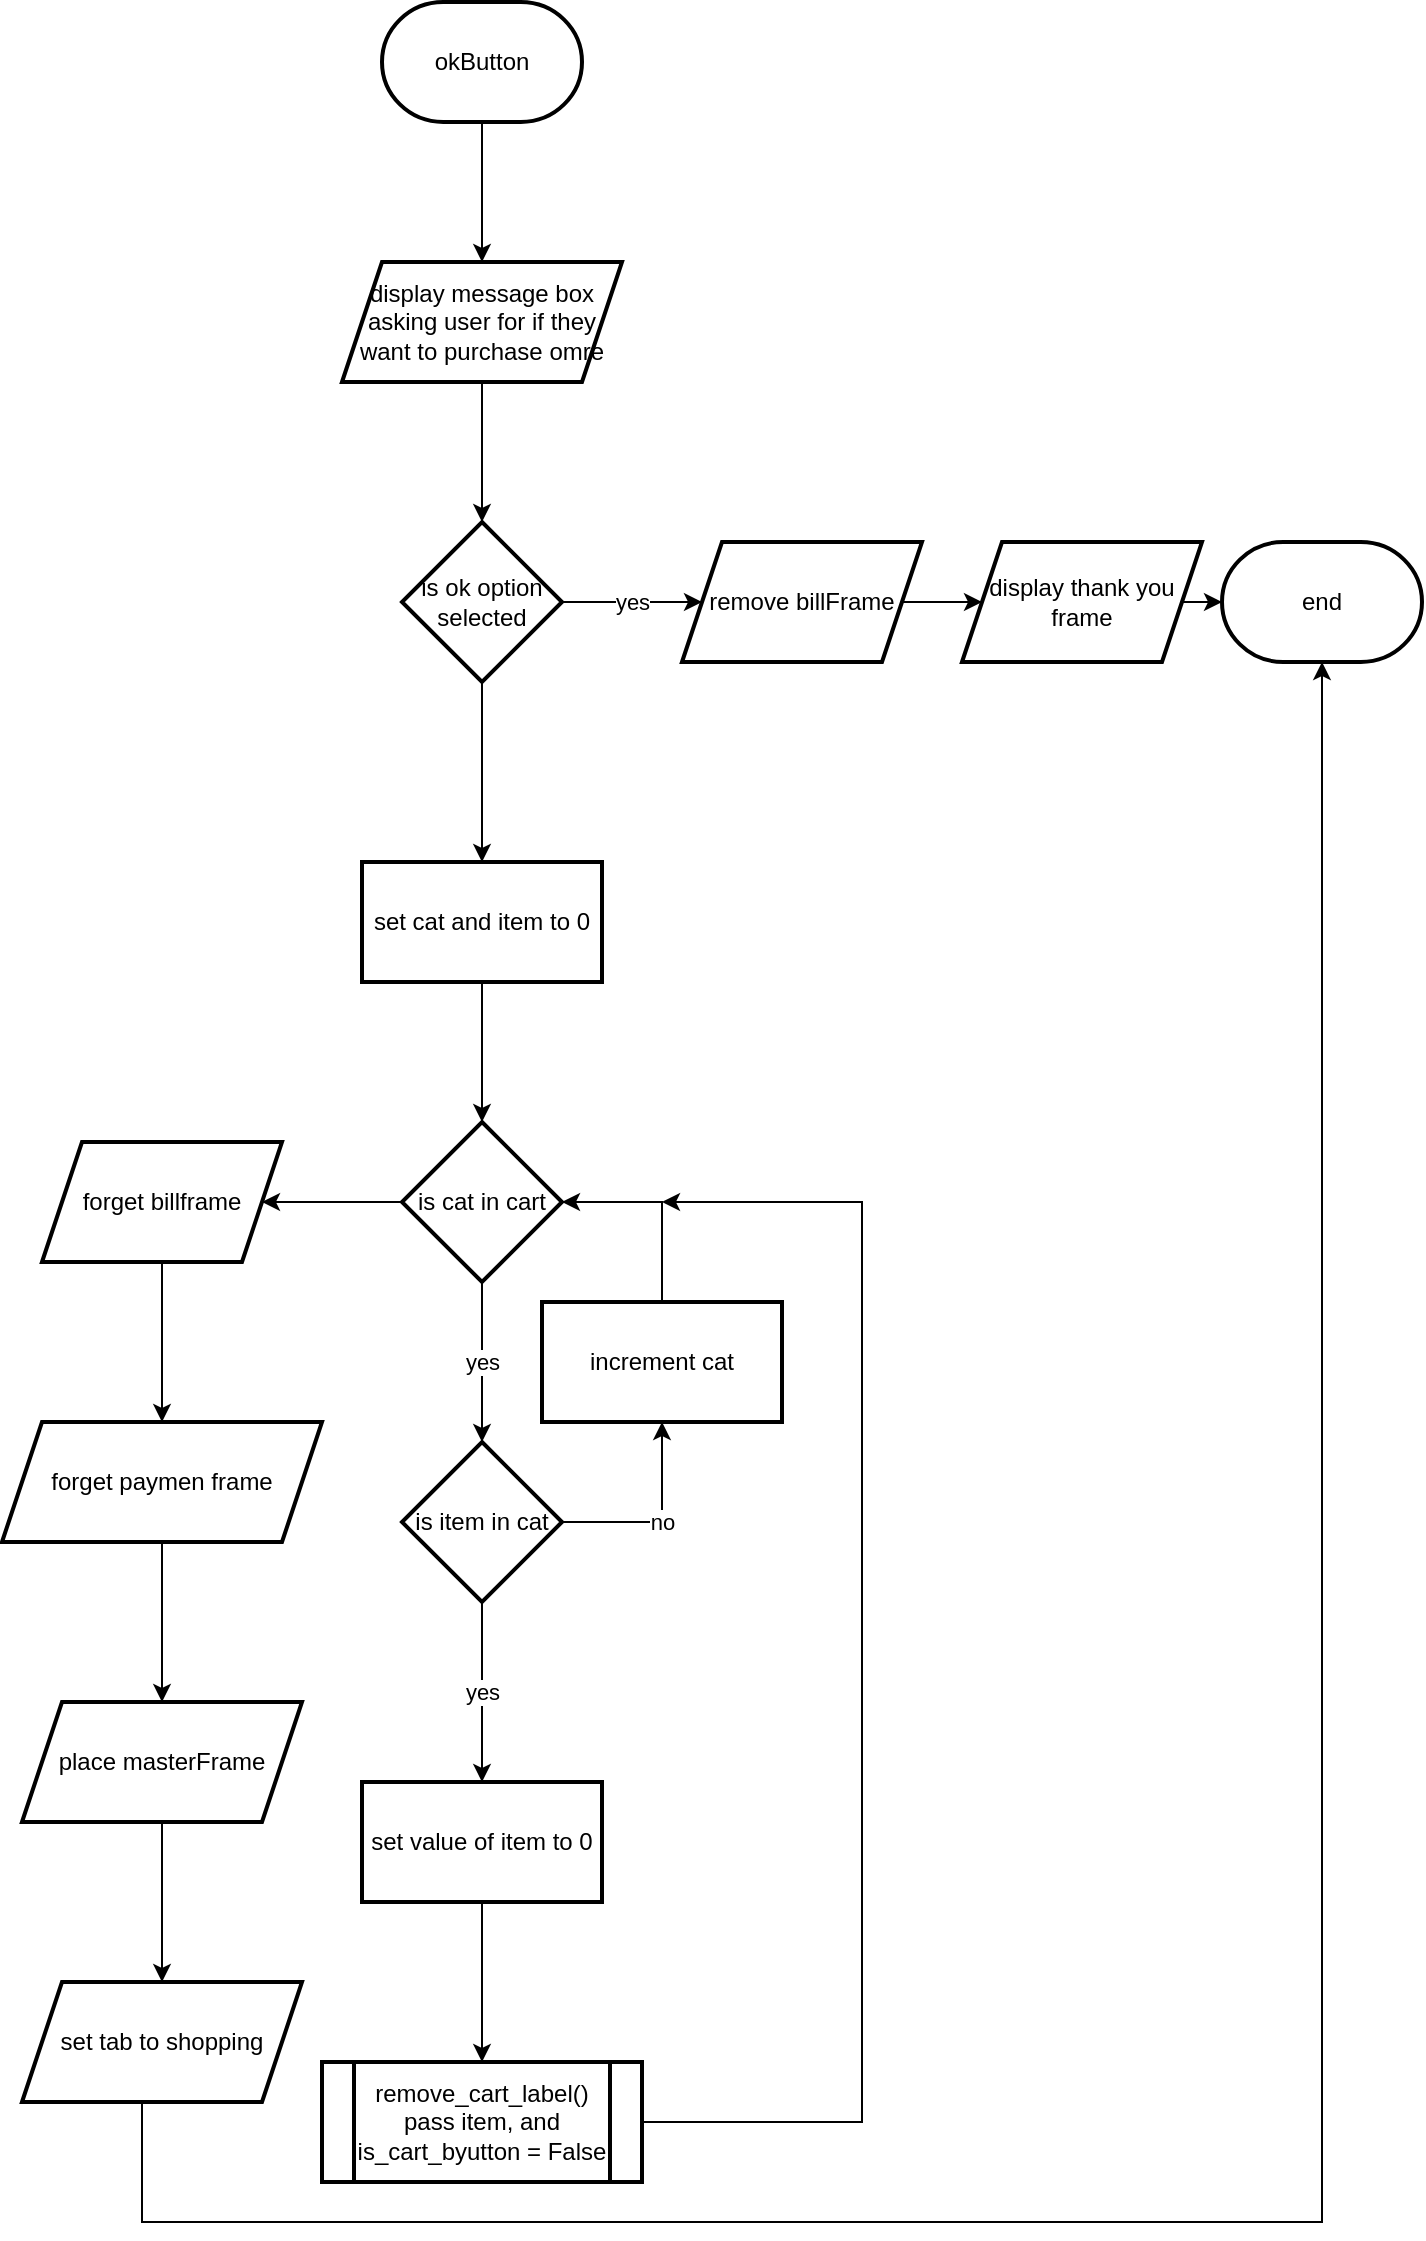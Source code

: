 <mxfile version="24.7.6">
  <diagram id="C5RBs43oDa-KdzZeNtuy" name="Page-1">
    <mxGraphModel dx="1445" dy="369" grid="1" gridSize="10" guides="1" tooltips="1" connect="1" arrows="1" fold="1" page="1" pageScale="1" pageWidth="827" pageHeight="1169" math="0" shadow="0">
      <root>
        <mxCell id="WIyWlLk6GJQsqaUBKTNV-0" />
        <mxCell id="WIyWlLk6GJQsqaUBKTNV-1" parent="WIyWlLk6GJQsqaUBKTNV-0" />
        <mxCell id="ysdXUDdb06Au62gTsJQ1-11" value="" style="edgeStyle=orthogonalEdgeStyle;rounded=0;orthogonalLoop=1;jettySize=auto;html=1;" parent="WIyWlLk6GJQsqaUBKTNV-1" source="ysdXUDdb06Au62gTsJQ1-0" target="ysdXUDdb06Au62gTsJQ1-10" edge="1">
          <mxGeometry relative="1" as="geometry" />
        </mxCell>
        <mxCell id="ysdXUDdb06Au62gTsJQ1-0" value="okButton" style="strokeWidth=2;html=1;shape=mxgraph.flowchart.terminator;whiteSpace=wrap;" parent="WIyWlLk6GJQsqaUBKTNV-1" vertex="1">
          <mxGeometry x="40" y="40" width="100" height="60" as="geometry" />
        </mxCell>
        <mxCell id="ysdXUDdb06Au62gTsJQ1-13" value="" style="edgeStyle=orthogonalEdgeStyle;rounded=0;orthogonalLoop=1;jettySize=auto;html=1;" parent="WIyWlLk6GJQsqaUBKTNV-1" source="ysdXUDdb06Au62gTsJQ1-10" target="ysdXUDdb06Au62gTsJQ1-12" edge="1">
          <mxGeometry relative="1" as="geometry" />
        </mxCell>
        <mxCell id="ysdXUDdb06Au62gTsJQ1-10" value="display message box asking user for if they want to purchase omre" style="shape=parallelogram;perimeter=parallelogramPerimeter;whiteSpace=wrap;html=1;fixedSize=1;strokeWidth=2;" parent="WIyWlLk6GJQsqaUBKTNV-1" vertex="1">
          <mxGeometry x="20" y="170" width="140" height="60" as="geometry" />
        </mxCell>
        <mxCell id="ysdXUDdb06Au62gTsJQ1-15" value="yes" style="edgeStyle=orthogonalEdgeStyle;rounded=0;orthogonalLoop=1;jettySize=auto;html=1;" parent="WIyWlLk6GJQsqaUBKTNV-1" source="ysdXUDdb06Au62gTsJQ1-12" target="ysdXUDdb06Au62gTsJQ1-14" edge="1">
          <mxGeometry relative="1" as="geometry" />
        </mxCell>
        <mxCell id="ysdXUDdb06Au62gTsJQ1-21" value="" style="edgeStyle=orthogonalEdgeStyle;rounded=0;orthogonalLoop=1;jettySize=auto;html=1;" parent="WIyWlLk6GJQsqaUBKTNV-1" source="ysdXUDdb06Au62gTsJQ1-12" target="ysdXUDdb06Au62gTsJQ1-20" edge="1">
          <mxGeometry relative="1" as="geometry" />
        </mxCell>
        <mxCell id="ysdXUDdb06Au62gTsJQ1-12" value="is ok option selected" style="rhombus;whiteSpace=wrap;html=1;strokeWidth=2;" parent="WIyWlLk6GJQsqaUBKTNV-1" vertex="1">
          <mxGeometry x="50" y="300" width="80" height="80" as="geometry" />
        </mxCell>
        <mxCell id="ysdXUDdb06Au62gTsJQ1-17" value="" style="edgeStyle=orthogonalEdgeStyle;rounded=0;orthogonalLoop=1;jettySize=auto;html=1;" parent="WIyWlLk6GJQsqaUBKTNV-1" source="ysdXUDdb06Au62gTsJQ1-14" target="ysdXUDdb06Au62gTsJQ1-16" edge="1">
          <mxGeometry relative="1" as="geometry" />
        </mxCell>
        <mxCell id="ysdXUDdb06Au62gTsJQ1-14" value="remove billFrame" style="shape=parallelogram;perimeter=parallelogramPerimeter;whiteSpace=wrap;html=1;fixedSize=1;strokeWidth=2;" parent="WIyWlLk6GJQsqaUBKTNV-1" vertex="1">
          <mxGeometry x="190" y="310" width="120" height="60" as="geometry" />
        </mxCell>
        <mxCell id="ysdXUDdb06Au62gTsJQ1-19" value="" style="edgeStyle=orthogonalEdgeStyle;rounded=0;orthogonalLoop=1;jettySize=auto;html=1;" parent="WIyWlLk6GJQsqaUBKTNV-1" source="ysdXUDdb06Au62gTsJQ1-16" target="ysdXUDdb06Au62gTsJQ1-18" edge="1">
          <mxGeometry relative="1" as="geometry" />
        </mxCell>
        <mxCell id="ysdXUDdb06Au62gTsJQ1-16" value="display thank you frame" style="shape=parallelogram;perimeter=parallelogramPerimeter;whiteSpace=wrap;html=1;fixedSize=1;strokeWidth=2;" parent="WIyWlLk6GJQsqaUBKTNV-1" vertex="1">
          <mxGeometry x="330" y="310" width="120" height="60" as="geometry" />
        </mxCell>
        <mxCell id="ysdXUDdb06Au62gTsJQ1-18" value="end" style="strokeWidth=2;html=1;shape=mxgraph.flowchart.terminator;whiteSpace=wrap;" parent="WIyWlLk6GJQsqaUBKTNV-1" vertex="1">
          <mxGeometry x="460" y="310" width="100" height="60" as="geometry" />
        </mxCell>
        <mxCell id="ysdXUDdb06Au62gTsJQ1-23" value="" style="edgeStyle=orthogonalEdgeStyle;rounded=0;orthogonalLoop=1;jettySize=auto;html=1;" parent="WIyWlLk6GJQsqaUBKTNV-1" source="ysdXUDdb06Au62gTsJQ1-20" target="ysdXUDdb06Au62gTsJQ1-22" edge="1">
          <mxGeometry relative="1" as="geometry" />
        </mxCell>
        <mxCell id="ysdXUDdb06Au62gTsJQ1-20" value="set cat and item to 0" style="whiteSpace=wrap;html=1;strokeWidth=2;" parent="WIyWlLk6GJQsqaUBKTNV-1" vertex="1">
          <mxGeometry x="30" y="470" width="120" height="60" as="geometry" />
        </mxCell>
        <mxCell id="ysdXUDdb06Au62gTsJQ1-25" value="yes" style="edgeStyle=orthogonalEdgeStyle;rounded=0;orthogonalLoop=1;jettySize=auto;html=1;" parent="WIyWlLk6GJQsqaUBKTNV-1" source="ysdXUDdb06Au62gTsJQ1-22" target="ysdXUDdb06Au62gTsJQ1-24" edge="1">
          <mxGeometry relative="1" as="geometry" />
        </mxCell>
        <mxCell id="ysdXUDdb06Au62gTsJQ1-36" value="" style="edgeStyle=orthogonalEdgeStyle;rounded=0;orthogonalLoop=1;jettySize=auto;html=1;" parent="WIyWlLk6GJQsqaUBKTNV-1" source="ysdXUDdb06Au62gTsJQ1-22" target="ysdXUDdb06Au62gTsJQ1-35" edge="1">
          <mxGeometry relative="1" as="geometry" />
        </mxCell>
        <mxCell id="ysdXUDdb06Au62gTsJQ1-22" value="is cat in cart" style="rhombus;whiteSpace=wrap;html=1;strokeWidth=2;" parent="WIyWlLk6GJQsqaUBKTNV-1" vertex="1">
          <mxGeometry x="50" y="600" width="80" height="80" as="geometry" />
        </mxCell>
        <mxCell id="ysdXUDdb06Au62gTsJQ1-28" value="no" style="edgeStyle=orthogonalEdgeStyle;rounded=0;orthogonalLoop=1;jettySize=auto;html=1;" parent="WIyWlLk6GJQsqaUBKTNV-1" source="ysdXUDdb06Au62gTsJQ1-24" target="ysdXUDdb06Au62gTsJQ1-27" edge="1">
          <mxGeometry relative="1" as="geometry">
            <Array as="points">
              <mxPoint x="180" y="800" />
            </Array>
          </mxGeometry>
        </mxCell>
        <mxCell id="ysdXUDdb06Au62gTsJQ1-31" value="yes" style="edgeStyle=orthogonalEdgeStyle;rounded=0;orthogonalLoop=1;jettySize=auto;html=1;" parent="WIyWlLk6GJQsqaUBKTNV-1" source="ysdXUDdb06Au62gTsJQ1-24" target="ysdXUDdb06Au62gTsJQ1-30" edge="1">
          <mxGeometry relative="1" as="geometry" />
        </mxCell>
        <mxCell id="ysdXUDdb06Au62gTsJQ1-24" value="is item in cat" style="rhombus;whiteSpace=wrap;html=1;strokeWidth=2;" parent="WIyWlLk6GJQsqaUBKTNV-1" vertex="1">
          <mxGeometry x="50" y="760" width="80" height="80" as="geometry" />
        </mxCell>
        <mxCell id="ysdXUDdb06Au62gTsJQ1-29" style="edgeStyle=orthogonalEdgeStyle;rounded=0;orthogonalLoop=1;jettySize=auto;html=1;entryX=1;entryY=0.5;entryDx=0;entryDy=0;" parent="WIyWlLk6GJQsqaUBKTNV-1" source="ysdXUDdb06Au62gTsJQ1-27" target="ysdXUDdb06Au62gTsJQ1-22" edge="1">
          <mxGeometry relative="1" as="geometry" />
        </mxCell>
        <mxCell id="ysdXUDdb06Au62gTsJQ1-27" value="increment cat" style="whiteSpace=wrap;html=1;strokeWidth=2;" parent="WIyWlLk6GJQsqaUBKTNV-1" vertex="1">
          <mxGeometry x="120" y="690" width="120" height="60" as="geometry" />
        </mxCell>
        <mxCell id="ysdXUDdb06Au62gTsJQ1-33" value="" style="edgeStyle=orthogonalEdgeStyle;rounded=0;orthogonalLoop=1;jettySize=auto;html=1;" parent="WIyWlLk6GJQsqaUBKTNV-1" source="ysdXUDdb06Au62gTsJQ1-30" target="ysdXUDdb06Au62gTsJQ1-32" edge="1">
          <mxGeometry relative="1" as="geometry" />
        </mxCell>
        <mxCell id="ysdXUDdb06Au62gTsJQ1-30" value="set value of item to 0" style="whiteSpace=wrap;html=1;strokeWidth=2;" parent="WIyWlLk6GJQsqaUBKTNV-1" vertex="1">
          <mxGeometry x="30" y="930" width="120" height="60" as="geometry" />
        </mxCell>
        <mxCell id="ysdXUDdb06Au62gTsJQ1-34" style="edgeStyle=orthogonalEdgeStyle;rounded=0;orthogonalLoop=1;jettySize=auto;html=1;" parent="WIyWlLk6GJQsqaUBKTNV-1" source="ysdXUDdb06Au62gTsJQ1-32" edge="1">
          <mxGeometry relative="1" as="geometry">
            <mxPoint x="180" y="640" as="targetPoint" />
            <Array as="points">
              <mxPoint x="280" y="1100" />
              <mxPoint x="280" y="640" />
            </Array>
          </mxGeometry>
        </mxCell>
        <mxCell id="ysdXUDdb06Au62gTsJQ1-32" value="&lt;div&gt;remove_cart_label()&lt;/div&gt;&lt;div&gt;pass item, and is_cart_byutton = False&lt;br&gt;&lt;/div&gt;" style="shape=process;whiteSpace=wrap;html=1;backgroundOutline=1;strokeWidth=2;" parent="WIyWlLk6GJQsqaUBKTNV-1" vertex="1">
          <mxGeometry x="10" y="1070" width="160" height="60" as="geometry" />
        </mxCell>
        <mxCell id="ysdXUDdb06Au62gTsJQ1-38" value="" style="edgeStyle=orthogonalEdgeStyle;rounded=0;orthogonalLoop=1;jettySize=auto;html=1;" parent="WIyWlLk6GJQsqaUBKTNV-1" source="ysdXUDdb06Au62gTsJQ1-35" target="ysdXUDdb06Au62gTsJQ1-37" edge="1">
          <mxGeometry relative="1" as="geometry" />
        </mxCell>
        <mxCell id="ysdXUDdb06Au62gTsJQ1-35" value="forget billframe" style="shape=parallelogram;perimeter=parallelogramPerimeter;whiteSpace=wrap;html=1;fixedSize=1;strokeWidth=2;" parent="WIyWlLk6GJQsqaUBKTNV-1" vertex="1">
          <mxGeometry x="-130" y="610" width="120" height="60" as="geometry" />
        </mxCell>
        <mxCell id="ysdXUDdb06Au62gTsJQ1-40" value="" style="edgeStyle=orthogonalEdgeStyle;rounded=0;orthogonalLoop=1;jettySize=auto;html=1;" parent="WIyWlLk6GJQsqaUBKTNV-1" source="ysdXUDdb06Au62gTsJQ1-37" target="ysdXUDdb06Au62gTsJQ1-39" edge="1">
          <mxGeometry relative="1" as="geometry" />
        </mxCell>
        <mxCell id="ysdXUDdb06Au62gTsJQ1-37" value="forget paymen frame" style="shape=parallelogram;perimeter=parallelogramPerimeter;whiteSpace=wrap;html=1;fixedSize=1;strokeWidth=2;" parent="WIyWlLk6GJQsqaUBKTNV-1" vertex="1">
          <mxGeometry x="-150" y="750" width="160" height="60" as="geometry" />
        </mxCell>
        <mxCell id="ysdXUDdb06Au62gTsJQ1-42" value="" style="edgeStyle=orthogonalEdgeStyle;rounded=0;orthogonalLoop=1;jettySize=auto;html=1;" parent="WIyWlLk6GJQsqaUBKTNV-1" source="ysdXUDdb06Au62gTsJQ1-39" target="ysdXUDdb06Au62gTsJQ1-41" edge="1">
          <mxGeometry relative="1" as="geometry" />
        </mxCell>
        <mxCell id="ysdXUDdb06Au62gTsJQ1-39" value="place masterFrame" style="shape=parallelogram;perimeter=parallelogramPerimeter;whiteSpace=wrap;html=1;fixedSize=1;strokeWidth=2;" parent="WIyWlLk6GJQsqaUBKTNV-1" vertex="1">
          <mxGeometry x="-140" y="890" width="140" height="60" as="geometry" />
        </mxCell>
        <mxCell id="ysdXUDdb06Au62gTsJQ1-43" style="edgeStyle=orthogonalEdgeStyle;rounded=0;orthogonalLoop=1;jettySize=auto;html=1;" parent="WIyWlLk6GJQsqaUBKTNV-1" edge="1">
          <mxGeometry relative="1" as="geometry">
            <mxPoint x="510.0" y="370" as="targetPoint" />
            <mxPoint x="-80.0" y="1090" as="sourcePoint" />
            <Array as="points">
              <mxPoint x="-80.04" y="1150" />
              <mxPoint x="509.96" y="1150" />
            </Array>
          </mxGeometry>
        </mxCell>
        <mxCell id="ysdXUDdb06Au62gTsJQ1-41" value="set tab to shopping" style="shape=parallelogram;perimeter=parallelogramPerimeter;whiteSpace=wrap;html=1;fixedSize=1;strokeWidth=2;" parent="WIyWlLk6GJQsqaUBKTNV-1" vertex="1">
          <mxGeometry x="-140" y="1030" width="140" height="60" as="geometry" />
        </mxCell>
      </root>
    </mxGraphModel>
  </diagram>
</mxfile>
